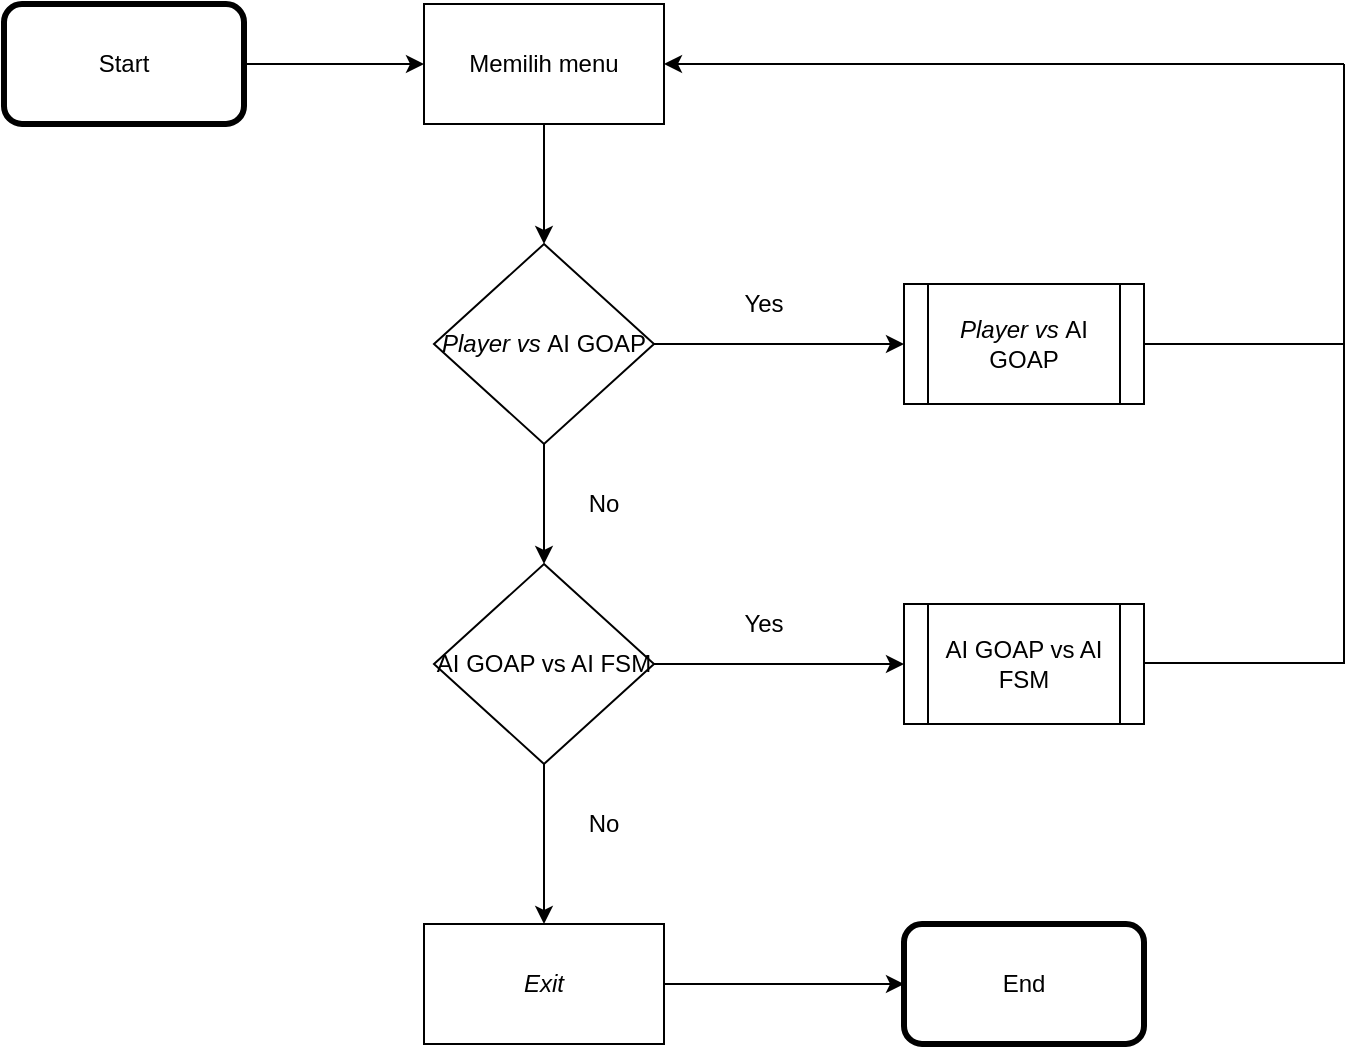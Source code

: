 <mxfile version="14.5.4" type="device"><diagram id="Iaa9I4NHxh5U_op4MX1X" name="Page-1"><mxGraphModel dx="1422" dy="800" grid="1" gridSize="10" guides="1" tooltips="1" connect="1" arrows="1" fold="1" page="1" pageScale="1" pageWidth="850" pageHeight="1100" math="0" shadow="0"><root><mxCell id="0"/><mxCell id="1" parent="0"/><mxCell id="dpCPuiQa8VDRKmdOHx21-1" value="&lt;span style=&quot;font-weight: normal&quot;&gt;Start&lt;/span&gt;" style="rounded=1;whiteSpace=wrap;html=1;fontStyle=1;strokeWidth=3;" vertex="1" parent="1"><mxGeometry x="90" y="110" width="120" height="60" as="geometry"/></mxCell><mxCell id="dpCPuiQa8VDRKmdOHx21-2" value="Memilih menu" style="rounded=0;whiteSpace=wrap;html=1;strokeWidth=1;" vertex="1" parent="1"><mxGeometry x="300" y="110" width="120" height="60" as="geometry"/></mxCell><mxCell id="dpCPuiQa8VDRKmdOHx21-3" value="&lt;i&gt;Player vs &lt;/i&gt;AI GOAP" style="rhombus;whiteSpace=wrap;html=1;strokeWidth=1;" vertex="1" parent="1"><mxGeometry x="305" y="230" width="110" height="100" as="geometry"/></mxCell><mxCell id="dpCPuiQa8VDRKmdOHx21-4" value="&lt;i&gt;Player vs&amp;nbsp;&lt;/i&gt;&lt;span&gt;AI GOAP&lt;/span&gt;" style="shape=process;whiteSpace=wrap;html=1;backgroundOutline=1;strokeWidth=1;" vertex="1" parent="1"><mxGeometry x="540" y="250" width="120" height="60" as="geometry"/></mxCell><mxCell id="dpCPuiQa8VDRKmdOHx21-5" value="AI GOAP vs AI FSM" style="rhombus;whiteSpace=wrap;html=1;strokeWidth=1;" vertex="1" parent="1"><mxGeometry x="305" y="390" width="110" height="100" as="geometry"/></mxCell><mxCell id="dpCPuiQa8VDRKmdOHx21-6" value="AI GOAP vs AI FSM" style="shape=process;whiteSpace=wrap;html=1;backgroundOutline=1;strokeWidth=1;" vertex="1" parent="1"><mxGeometry x="540" y="410" width="120" height="60" as="geometry"/></mxCell><mxCell id="dpCPuiQa8VDRKmdOHx21-7" value="&lt;i&gt;Exit&lt;/i&gt;" style="rounded=0;whiteSpace=wrap;html=1;strokeWidth=1;" vertex="1" parent="1"><mxGeometry x="300" y="570" width="120" height="60" as="geometry"/></mxCell><mxCell id="dpCPuiQa8VDRKmdOHx21-8" value="End" style="rounded=1;whiteSpace=wrap;html=1;strokeWidth=3;" vertex="1" parent="1"><mxGeometry x="540" y="570" width="120" height="60" as="geometry"/></mxCell><mxCell id="dpCPuiQa8VDRKmdOHx21-9" value="" style="endArrow=classic;html=1;exitX=1;exitY=0.5;exitDx=0;exitDy=0;entryX=0;entryY=0.5;entryDx=0;entryDy=0;" edge="1" parent="1" source="dpCPuiQa8VDRKmdOHx21-1" target="dpCPuiQa8VDRKmdOHx21-2"><mxGeometry width="50" height="50" relative="1" as="geometry"><mxPoint x="200" y="260" as="sourcePoint"/><mxPoint x="250" y="210" as="targetPoint"/></mxGeometry></mxCell><mxCell id="dpCPuiQa8VDRKmdOHx21-10" value="" style="endArrow=classic;html=1;exitX=0.5;exitY=1;exitDx=0;exitDy=0;entryX=0.5;entryY=0;entryDx=0;entryDy=0;" edge="1" parent="1" source="dpCPuiQa8VDRKmdOHx21-2" target="dpCPuiQa8VDRKmdOHx21-3"><mxGeometry width="50" height="50" relative="1" as="geometry"><mxPoint x="250" y="260" as="sourcePoint"/><mxPoint x="300" y="210" as="targetPoint"/></mxGeometry></mxCell><mxCell id="dpCPuiQa8VDRKmdOHx21-11" value="" style="endArrow=classic;html=1;exitX=0.5;exitY=1;exitDx=0;exitDy=0;entryX=0.5;entryY=0;entryDx=0;entryDy=0;" edge="1" parent="1" source="dpCPuiQa8VDRKmdOHx21-3" target="dpCPuiQa8VDRKmdOHx21-5"><mxGeometry width="50" height="50" relative="1" as="geometry"><mxPoint x="210" y="380" as="sourcePoint"/><mxPoint x="260" y="330" as="targetPoint"/></mxGeometry></mxCell><mxCell id="dpCPuiQa8VDRKmdOHx21-12" value="" style="endArrow=classic;html=1;exitX=0.5;exitY=1;exitDx=0;exitDy=0;entryX=0.5;entryY=0;entryDx=0;entryDy=0;" edge="1" parent="1" source="dpCPuiQa8VDRKmdOHx21-5" target="dpCPuiQa8VDRKmdOHx21-7"><mxGeometry width="50" height="50" relative="1" as="geometry"><mxPoint x="260" y="550" as="sourcePoint"/><mxPoint x="310" y="500" as="targetPoint"/></mxGeometry></mxCell><mxCell id="dpCPuiQa8VDRKmdOHx21-13" value="" style="endArrow=classic;html=1;exitX=1;exitY=0.5;exitDx=0;exitDy=0;entryX=0;entryY=0.5;entryDx=0;entryDy=0;" edge="1" parent="1" source="dpCPuiQa8VDRKmdOHx21-3" target="dpCPuiQa8VDRKmdOHx21-4"><mxGeometry width="50" height="50" relative="1" as="geometry"><mxPoint x="460" y="340" as="sourcePoint"/><mxPoint x="510" y="290" as="targetPoint"/></mxGeometry></mxCell><mxCell id="dpCPuiQa8VDRKmdOHx21-14" value="" style="endArrow=classic;html=1;exitX=1;exitY=0.5;exitDx=0;exitDy=0;entryX=0;entryY=0.5;entryDx=0;entryDy=0;" edge="1" parent="1" source="dpCPuiQa8VDRKmdOHx21-5" target="dpCPuiQa8VDRKmdOHx21-6"><mxGeometry width="50" height="50" relative="1" as="geometry"><mxPoint x="440" y="440" as="sourcePoint"/><mxPoint x="490" y="390" as="targetPoint"/></mxGeometry></mxCell><mxCell id="dpCPuiQa8VDRKmdOHx21-15" value="" style="endArrow=classic;html=1;exitX=1;exitY=0.5;exitDx=0;exitDy=0;entryX=0;entryY=0.5;entryDx=0;entryDy=0;" edge="1" parent="1" source="dpCPuiQa8VDRKmdOHx21-7" target="dpCPuiQa8VDRKmdOHx21-8"><mxGeometry width="50" height="50" relative="1" as="geometry"><mxPoint x="440" y="570" as="sourcePoint"/><mxPoint x="490" y="520" as="targetPoint"/></mxGeometry></mxCell><mxCell id="dpCPuiQa8VDRKmdOHx21-17" value="" style="endArrow=none;html=1;exitX=1;exitY=0.5;exitDx=0;exitDy=0;" edge="1" parent="1" source="dpCPuiQa8VDRKmdOHx21-4"><mxGeometry width="50" height="50" relative="1" as="geometry"><mxPoint x="700" y="260" as="sourcePoint"/><mxPoint x="760" y="280" as="targetPoint"/></mxGeometry></mxCell><mxCell id="dpCPuiQa8VDRKmdOHx21-18" value="" style="endArrow=none;html=1;exitX=1;exitY=0.5;exitDx=0;exitDy=0;" edge="1" parent="1"><mxGeometry width="50" height="50" relative="1" as="geometry"><mxPoint x="660" y="439.5" as="sourcePoint"/><mxPoint x="760" y="439.5" as="targetPoint"/></mxGeometry></mxCell><mxCell id="dpCPuiQa8VDRKmdOHx21-20" value="" style="endArrow=none;html=1;" edge="1" parent="1"><mxGeometry width="50" height="50" relative="1" as="geometry"><mxPoint x="760" y="440" as="sourcePoint"/><mxPoint x="760" y="140" as="targetPoint"/></mxGeometry></mxCell><mxCell id="dpCPuiQa8VDRKmdOHx21-21" value="" style="endArrow=classic;html=1;entryX=1;entryY=0.5;entryDx=0;entryDy=0;" edge="1" parent="1" target="dpCPuiQa8VDRKmdOHx21-2"><mxGeometry width="50" height="50" relative="1" as="geometry"><mxPoint x="760" y="140" as="sourcePoint"/><mxPoint x="680" y="90" as="targetPoint"/></mxGeometry></mxCell><mxCell id="dpCPuiQa8VDRKmdOHx21-22" value="Yes" style="text;html=1;strokeColor=none;fillColor=none;align=center;verticalAlign=middle;whiteSpace=wrap;rounded=0;" vertex="1" parent="1"><mxGeometry x="450" y="250" width="40" height="20" as="geometry"/></mxCell><mxCell id="dpCPuiQa8VDRKmdOHx21-23" value="Yes" style="text;html=1;strokeColor=none;fillColor=none;align=center;verticalAlign=middle;whiteSpace=wrap;rounded=0;" vertex="1" parent="1"><mxGeometry x="450" y="410" width="40" height="20" as="geometry"/></mxCell><mxCell id="dpCPuiQa8VDRKmdOHx21-24" value="No&lt;span style=&quot;color: rgba(0 , 0 , 0 , 0) ; font-family: monospace ; font-size: 0px&quot;&gt;%3CmxGraphModel%3E%3Croot%3E%3CmxCell%20id%3D%220%22%2F%3E%3CmxCell%20id%3D%221%22%20parent%3D%220%22%2F%3E%3CmxCell%20id%3D%222%22%20value%3D%22Yes%22%20style%3D%22text%3Bhtml%3D1%3BstrokeColor%3Dnone%3BfillColor%3Dnone%3Balign%3Dcenter%3BverticalAlign%3Dmiddle%3BwhiteSpace%3Dwrap%3Brounded%3D0%3B%22%20vertex%3D%221%22%20parent%3D%221%22%3E%3CmxGeometry%20x%3D%22450%22%20y%3D%22250%22%20width%3D%2240%22%20height%3D%2220%22%20as%3D%22geometry%22%2F%3E%3C%2FmxCell%3E%3C%2Froot%3E%3C%2FmxGraphModel%3E&lt;/span&gt;" style="text;html=1;strokeColor=none;fillColor=none;align=center;verticalAlign=middle;whiteSpace=wrap;rounded=0;" vertex="1" parent="1"><mxGeometry x="370" y="350" width="40" height="20" as="geometry"/></mxCell><mxCell id="dpCPuiQa8VDRKmdOHx21-25" value="No" style="text;html=1;strokeColor=none;fillColor=none;align=center;verticalAlign=middle;whiteSpace=wrap;rounded=0;" vertex="1" parent="1"><mxGeometry x="370" y="510" width="40" height="20" as="geometry"/></mxCell></root></mxGraphModel></diagram></mxfile>